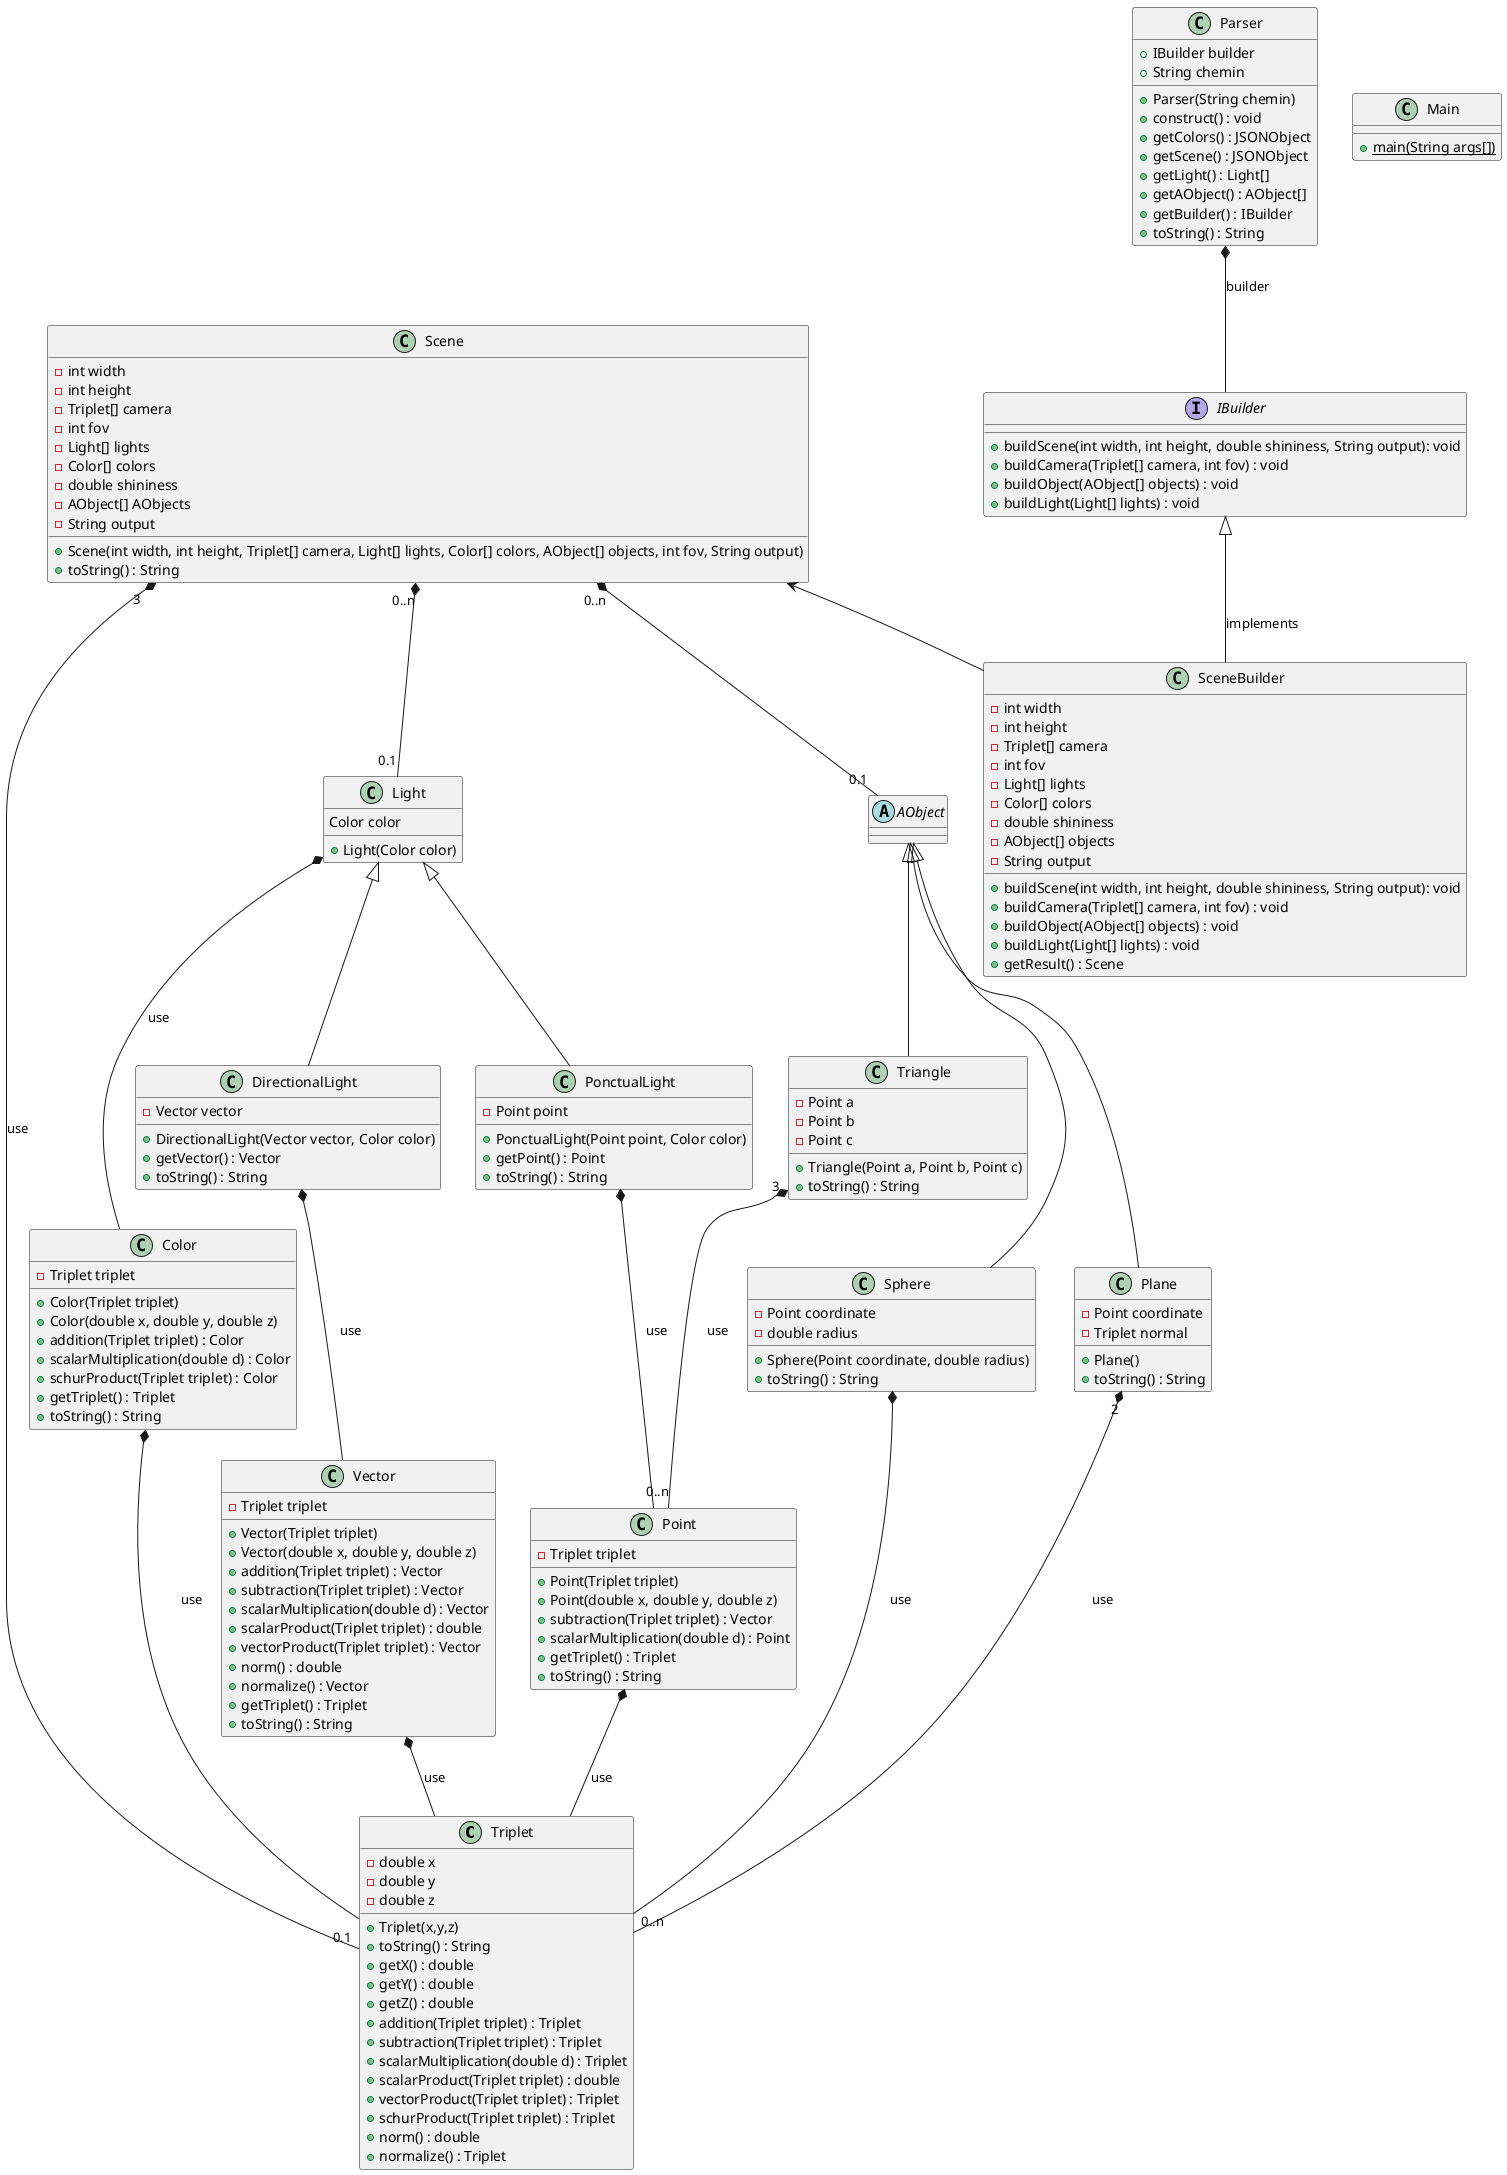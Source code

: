 @startuml

class Triplet
class Vector
class Point
class Color
class Main
class Light
class DirectionalLight
class PonctualLight
abstract class AObject

class Plane
class Triangle
class Sphere

class Scene
interface IBuilder
class SceneBuilder

Vector *-- Triplet : use
Color *-- Triplet : use
Point *-- Triplet : use

DirectionalLight *-- Vector : use

Light *-- Color : use
PonctualLight *-- Point : use


Triangle "3" *-- "0..n" Point : use
Plane "2" *-- "0..n" Triplet : use
Sphere *-- Triplet : use

Parser *-- IBuilder : builder
IBuilder <|-- SceneBuilder : implements
Scene <-- SceneBuilder
Scene "0..n" *-- "0.1" Light
Scene "0..n" *-- "0.1" AObject
Scene "3"*-- "0.1" Triplet : use



class Triplet {
-double x
-double y
-double z

+Triplet(x,y,z)
+toString() : String
+getX() : double
+getY() : double
+getZ() : double
+addition(Triplet triplet) : Triplet
+subtraction(Triplet triplet) : Triplet
+scalarMultiplication(double d) : Triplet
+scalarProduct(Triplet triplet) : double
+vectorProduct(Triplet triplet) : Triplet
+schurProduct(Triplet triplet) : Triplet
+norm() : double
+normalize() : Triplet
}

class Vector{
-Triplet triplet
+Vector(Triplet triplet)
+Vector(double x, double y, double z)
+addition(Triplet triplet) : Vector
+subtraction(Triplet triplet) : Vector
+scalarMultiplication(double d) : Vector
+scalarProduct(Triplet triplet) : double
+vectorProduct(Triplet triplet) : Vector
+norm() : double
+normalize() : Vector
+ getTriplet() : Triplet
+ toString() : String
}

class Point{
- Triplet triplet
+Point(Triplet triplet)
+Point(double x, double y, double z)
+subtraction(Triplet triplet) : Vector
+scalarMultiplication(double d) : Point
+ getTriplet() : Triplet
+ toString() : String
}

class Color{
- Triplet triplet
+Color(Triplet triplet)
+Color(double x, double y, double z)
+ addition(Triplet triplet) : Color
+ scalarMultiplication(double d) : Color
+ schurProduct(Triplet triplet) : Color
+ getTriplet() : Triplet
+ toString() : String
}


class Light{
Color color
+ Light(Color color)
}

class PonctualLight extends Light{
- Point point
+ PonctualLight(Point point, Color color)
+ getPoint() : Point
+ toString() : String
}

class DirectionalLight extends Light{
- Vector vector
+ DirectionalLight(Vector vector, Color color)
+ getVector() : Vector
+ toString() : String
}

class Triangle extends AObject {
- Point a
- Point b
- Point c
+ Triangle(Point a, Point b, Point c)
+ toString() : String
}

class Plane extends AObject{
- Point coordinate
- Triplet normal
+ Plane()
+ toString() : String
}

class Sphere extends AObject {
- Point coordinate
- double radius
+ Sphere(Point coordinate, double radius)
+ toString() : String
}

/'note "Patron de conception : Builder" as N2
Scene .. N2
IBuilder .. N2
SceneBuilder .. N2
Parser .. N2'/

class Scene{
- int width
- int height
- Triplet[] camera
- int fov
- Light[] lights
- Color[] colors
- double shininess
- AObject[] AObjects
- String output
+ Scene(int width, int height, Triplet[] camera, Light[] lights, Color[] colors, AObject[] objects, int fov, String output)
+ toString() : String
}

interface IBuilder {
+ buildScene(int width, int height, double shininess, String output): void
+ buildCamera(Triplet[] camera, int fov) : void
+ buildObject(AObject[] objects) : void
+ buildLight(Light[] lights) : void
}

class SceneBuilder {
- int width
- int height
- Triplet[] camera
- int fov
- Light[] lights
- Color[] colors
- double shininess
- AObject[] objects
- String output
+ buildScene(int width, int height, double shininess, String output): void
+ buildCamera(Triplet[] camera, int fov) : void
+ buildObject(AObject[] objects) : void
+ buildLight(Light[] lights) : void
+ getResult() : Scene
}

class Parser {
+IBuilder builder
+String chemin
+Parser(String chemin)
+construct() : void
+ getColors() : JSONObject
+getScene() : JSONObject
+getLight() : Light[]
+getAObject() : AObject[]
+ getBuilder() : IBuilder
+ toString() : String
}

class Main{
+ {static} main(String args[])
}

@enduml